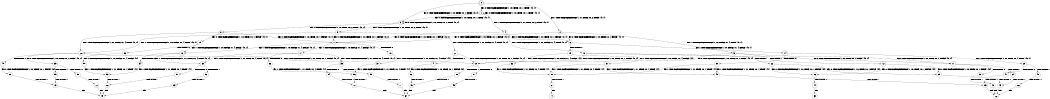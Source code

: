 digraph BCG {
size = "7, 10.5";
center = TRUE;
node [shape = circle];
0 [peripheries = 2];
0 -> 1 [label = "EX !0 !ATOMIC_EXCH_BRANCH (1, +0, TRUE, +0, 1, TRUE) !{0, 1}"];
0 -> 2 [label = "EX !1 !ATOMIC_EXCH_BRANCH (1, +1, TRUE, +0, 2, TRUE) !{0, 1}"];
0 -> 3 [label = "EX !0 !ATOMIC_EXCH_BRANCH (1, +0, TRUE, +0, 1, TRUE) !{0, 1}"];
1 -> 1 [label = "EX !0 !ATOMIC_EXCH_BRANCH (1, +0, TRUE, +0, 1, TRUE) !{0, 1}"];
1 -> 4 [label = "EX !1 !ATOMIC_EXCH_BRANCH (1, +1, TRUE, +0, 2, TRUE) !{0, 1}"];
1 -> 3 [label = "EX !0 !ATOMIC_EXCH_BRANCH (1, +0, TRUE, +0, 1, TRUE) !{0, 1}"];
2 -> 5 [label = "EX !1 !ATOMIC_EXCH_BRANCH (1, +0, FALSE, +1, 4, TRUE) !{0, 1}"];
2 -> 6 [label = "EX !0 !ATOMIC_EXCH_BRANCH (1, +0, TRUE, +0, 1, FALSE) !{0, 1}"];
2 -> 7 [label = "EX !0 !ATOMIC_EXCH_BRANCH (1, +0, TRUE, +0, 1, FALSE) !{0, 1}"];
3 -> 8 [label = "EX !1 !ATOMIC_EXCH_BRANCH (1, +1, TRUE, +0, 2, TRUE) !{0, 1}"];
3 -> 3 [label = "EX !0 !ATOMIC_EXCH_BRANCH (1, +0, TRUE, +0, 1, TRUE) !{0, 1}"];
3 -> 9 [label = "EX !1 !ATOMIC_EXCH_BRANCH (1, +1, TRUE, +0, 2, TRUE) !{0, 1}"];
4 -> 6 [label = "EX !0 !ATOMIC_EXCH_BRANCH (1, +0, TRUE, +0, 1, FALSE) !{0, 1}"];
4 -> 10 [label = "EX !1 !ATOMIC_EXCH_BRANCH (1, +0, FALSE, +1, 4, TRUE) !{0, 1}"];
4 -> 7 [label = "EX !0 !ATOMIC_EXCH_BRANCH (1, +0, TRUE, +0, 1, FALSE) !{0, 1}"];
5 -> 11 [label = "EX !0 !ATOMIC_EXCH_BRANCH (1, +0, TRUE, +0, 1, FALSE) !{0, 1}"];
5 -> 12 [label = "TERMINATE !1"];
5 -> 13 [label = "EX !0 !ATOMIC_EXCH_BRANCH (1, +0, TRUE, +0, 1, FALSE) !{0, 1}"];
6 -> 14 [label = "EX !1 !ATOMIC_EXCH_BRANCH (1, +0, FALSE, +1, 4, FALSE) !{0, 1}"];
6 -> 15 [label = "TERMINATE !0"];
7 -> 16 [label = "EX !1 !ATOMIC_EXCH_BRANCH (1, +0, FALSE, +1, 4, FALSE) !{0, 1}"];
7 -> 17 [label = "EX !1 !ATOMIC_EXCH_BRANCH (1, +0, FALSE, +1, 4, FALSE) !{0, 1}"];
7 -> 18 [label = "TERMINATE !0"];
8 -> 19 [label = "EX !0 !ATOMIC_EXCH_BRANCH (1, +0, TRUE, +0, 1, FALSE) !{0, 1}"];
8 -> 20 [label = "EX !1 !ATOMIC_EXCH_BRANCH (1, +0, FALSE, +1, 4, TRUE) !{0, 1}"];
8 -> 7 [label = "EX !0 !ATOMIC_EXCH_BRANCH (1, +0, TRUE, +0, 1, FALSE) !{0, 1}"];
9 -> 20 [label = "EX !1 !ATOMIC_EXCH_BRANCH (1, +0, FALSE, +1, 4, TRUE) !{0, 1}"];
9 -> 7 [label = "EX !0 !ATOMIC_EXCH_BRANCH (1, +0, TRUE, +0, 1, FALSE) !{0, 1}"];
9 -> 21 [label = "EX !1 !ATOMIC_EXCH_BRANCH (1, +0, FALSE, +1, 4, TRUE) !{0, 1}"];
10 -> 11 [label = "EX !0 !ATOMIC_EXCH_BRANCH (1, +0, TRUE, +0, 1, FALSE) !{0, 1}"];
10 -> 22 [label = "TERMINATE !1"];
10 -> 13 [label = "EX !0 !ATOMIC_EXCH_BRANCH (1, +0, TRUE, +0, 1, FALSE) !{0, 1}"];
11 -> 23 [label = "TERMINATE !0"];
11 -> 24 [label = "TERMINATE !1"];
12 -> 25 [label = "EX !0 !ATOMIC_EXCH_BRANCH (1, +0, TRUE, +0, 1, FALSE) !{0}"];
12 -> 26 [label = "EX !0 !ATOMIC_EXCH_BRANCH (1, +0, TRUE, +0, 1, FALSE) !{0}"];
13 -> 27 [label = "TERMINATE !0"];
13 -> 28 [label = "TERMINATE !1"];
14 -> 29 [label = "EX !1 !ATOMIC_EXCH_BRANCH (1, +1, TRUE, +0, 4, TRUE) !{0, 1}"];
14 -> 30 [label = "TERMINATE !0"];
15 -> 31 [label = "EX !1 !ATOMIC_EXCH_BRANCH (1, +0, FALSE, +1, 4, FALSE) !{1}"];
15 -> 32 [label = "EX !1 !ATOMIC_EXCH_BRANCH (1, +0, FALSE, +1, 4, FALSE) !{1}"];
16 -> 33 [label = "EX !1 !ATOMIC_EXCH_BRANCH (1, +1, TRUE, +0, 4, TRUE) !{0, 1}"];
16 -> 34 [label = "TERMINATE !0"];
17 -> 33 [label = "EX !1 !ATOMIC_EXCH_BRANCH (1, +1, TRUE, +0, 4, TRUE) !{0, 1}"];
17 -> 35 [label = "EX !1 !ATOMIC_EXCH_BRANCH (1, +1, TRUE, +0, 4, TRUE) !{0, 1}"];
17 -> 36 [label = "TERMINATE !0"];
18 -> 37 [label = "EX !1 !ATOMIC_EXCH_BRANCH (1, +0, FALSE, +1, 4, FALSE) !{1}"];
19 -> 16 [label = "EX !1 !ATOMIC_EXCH_BRANCH (1, +0, FALSE, +1, 4, FALSE) !{0, 1}"];
19 -> 38 [label = "TERMINATE !0"];
20 -> 39 [label = "EX !0 !ATOMIC_EXCH_BRANCH (1, +0, TRUE, +0, 1, FALSE) !{0, 1}"];
20 -> 40 [label = "TERMINATE !1"];
20 -> 13 [label = "EX !0 !ATOMIC_EXCH_BRANCH (1, +0, TRUE, +0, 1, FALSE) !{0, 1}"];
21 -> 13 [label = "EX !0 !ATOMIC_EXCH_BRANCH (1, +0, TRUE, +0, 1, FALSE) !{0, 1}"];
21 -> 41 [label = "TERMINATE !1"];
22 -> 25 [label = "EX !0 !ATOMIC_EXCH_BRANCH (1, +0, TRUE, +0, 1, FALSE) !{0}"];
22 -> 26 [label = "EX !0 !ATOMIC_EXCH_BRANCH (1, +0, TRUE, +0, 1, FALSE) !{0}"];
23 -> 42 [label = "TERMINATE !1"];
24 -> 43 [label = "TERMINATE !0"];
25 -> 43 [label = "TERMINATE !0"];
26 -> 44 [label = "TERMINATE !0"];
27 -> 45 [label = "TERMINATE !1"];
28 -> 46 [label = "TERMINATE !0"];
29 -> 47 [label = "TERMINATE !0"];
29 -> 48 [label = "TERMINATE !1"];
30 -> 49 [label = "EX !1 !ATOMIC_EXCH_BRANCH (1, +1, TRUE, +0, 4, TRUE) !{1}"];
30 -> 50 [label = "EX !1 !ATOMIC_EXCH_BRANCH (1, +1, TRUE, +0, 4, TRUE) !{1}"];
31 -> 49 [label = "EX !1 !ATOMIC_EXCH_BRANCH (1, +1, TRUE, +0, 4, TRUE) !{1}"];
31 -> 50 [label = "EX !1 !ATOMIC_EXCH_BRANCH (1, +1, TRUE, +0, 4, TRUE) !{1}"];
32 -> 50 [label = "EX !1 !ATOMIC_EXCH_BRANCH (1, +1, TRUE, +0, 4, TRUE) !{1}"];
33 -> 51 [label = "TERMINATE !0"];
33 -> 52 [label = "TERMINATE !1"];
34 -> 53 [label = "EX !1 !ATOMIC_EXCH_BRANCH (1, +1, TRUE, +0, 4, TRUE) !{1}"];
35 -> 54 [label = "TERMINATE !0"];
35 -> 55 [label = "TERMINATE !1"];
36 -> 56 [label = "EX !1 !ATOMIC_EXCH_BRANCH (1, +1, TRUE, +0, 4, TRUE) !{1}"];
37 -> 56 [label = "EX !1 !ATOMIC_EXCH_BRANCH (1, +1, TRUE, +0, 4, TRUE) !{1}"];
38 -> 57 [label = "EX !1 !ATOMIC_EXCH_BRANCH (1, +0, FALSE, +1, 4, FALSE) !{1}"];
39 -> 58 [label = "TERMINATE !0"];
39 -> 59 [label = "TERMINATE !1"];
40 -> 60 [label = "EX !0 !ATOMIC_EXCH_BRANCH (1, +0, TRUE, +0, 1, FALSE) !{0}"];
41 -> 61 [label = "EX !0 !ATOMIC_EXCH_BRANCH (1, +0, TRUE, +0, 1, FALSE) !{0}"];
42 -> 62 [label = "exit"];
43 -> 62 [label = "exit"];
44 -> 63 [label = "exit"];
45 -> 64 [label = "exit"];
46 -> 64 [label = "exit"];
47 -> 65 [label = "TERMINATE !1"];
48 -> 66 [label = "TERMINATE !0"];
49 -> 65 [label = "TERMINATE !1"];
50 -> 67 [label = "TERMINATE !1"];
51 -> 68 [label = "TERMINATE !1"];
52 -> 69 [label = "TERMINATE !0"];
53 -> 68 [label = "TERMINATE !1"];
54 -> 70 [label = "TERMINATE !1"];
55 -> 71 [label = "TERMINATE !0"];
56 -> 70 [label = "TERMINATE !1"];
57 -> 53 [label = "EX !1 !ATOMIC_EXCH_BRANCH (1, +1, TRUE, +0, 4, TRUE) !{1}"];
58 -> 72 [label = "TERMINATE !1"];
59 -> 73 [label = "TERMINATE !0"];
60 -> 73 [label = "TERMINATE !0"];
61 -> 46 [label = "TERMINATE !0"];
65 -> 62 [label = "exit"];
66 -> 62 [label = "exit"];
67 -> 74 [label = "exit"];
68 -> 75 [label = "exit"];
69 -> 75 [label = "exit"];
70 -> 64 [label = "exit"];
71 -> 64 [label = "exit"];
72 -> 75 [label = "exit"];
73 -> 75 [label = "exit"];
}
